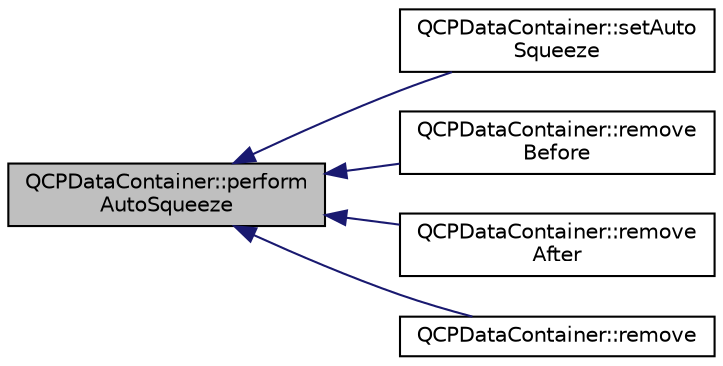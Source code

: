 digraph "QCPDataContainer::performAutoSqueeze"
{
  edge [fontname="Helvetica",fontsize="10",labelfontname="Helvetica",labelfontsize="10"];
  node [fontname="Helvetica",fontsize="10",shape=record];
  rankdir="LR";
  Node131 [label="QCPDataContainer::perform\lAutoSqueeze",height=0.2,width=0.4,color="black", fillcolor="grey75", style="filled", fontcolor="black"];
  Node131 -> Node132 [dir="back",color="midnightblue",fontsize="10",style="solid",fontname="Helvetica"];
  Node132 [label="QCPDataContainer::setAuto\lSqueeze",height=0.2,width=0.4,color="black", fillcolor="white", style="filled",URL="$class_q_c_p_data_container.html#a233f866760a78950d2a393c1a4bc54b5"];
  Node131 -> Node133 [dir="back",color="midnightblue",fontsize="10",style="solid",fontname="Helvetica"];
  Node133 [label="QCPDataContainer::remove\lBefore",height=0.2,width=0.4,color="black", fillcolor="white", style="filled",URL="$class_q_c_p_data_container.html#aa7f74cbce304b0369e1626c3798e1eda"];
  Node131 -> Node134 [dir="back",color="midnightblue",fontsize="10",style="solid",fontname="Helvetica"];
  Node134 [label="QCPDataContainer::remove\lAfter",height=0.2,width=0.4,color="black", fillcolor="white", style="filled",URL="$class_q_c_p_data_container.html#abbe5d87ffc10b5aeffa5bb42cf03aa3c"];
  Node131 -> Node135 [dir="back",color="midnightblue",fontsize="10",style="solid",fontname="Helvetica"];
  Node135 [label="QCPDataContainer::remove",height=0.2,width=0.4,color="black", fillcolor="white", style="filled",URL="$class_q_c_p_data_container.html#ae5f569a120648b167efa78835f12fd38"];
}
